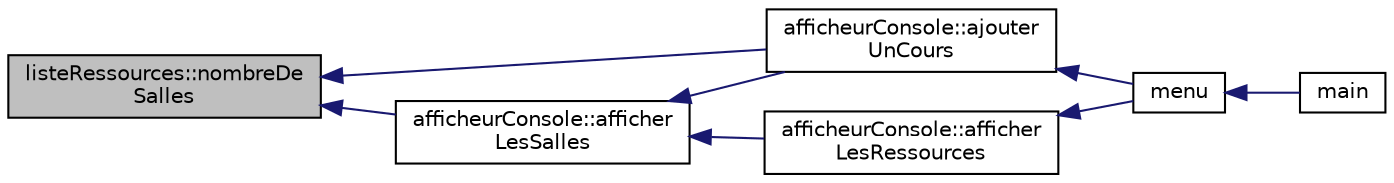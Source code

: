 digraph "listeRessources::nombreDeSalles"
{
  edge [fontname="Helvetica",fontsize="10",labelfontname="Helvetica",labelfontsize="10"];
  node [fontname="Helvetica",fontsize="10",shape=record];
  rankdir="LR";
  Node44 [label="listeRessources::nombreDe\lSalles",height=0.2,width=0.4,color="black", fillcolor="grey75", style="filled", fontcolor="black"];
  Node44 -> Node45 [dir="back",color="midnightblue",fontsize="10",style="solid",fontname="Helvetica"];
  Node45 [label="afficheurConsole::ajouter\lUnCours",height=0.2,width=0.4,color="black", fillcolor="white", style="filled",URL="$classafficheur_console.html#a49b72edf4baf8f7ec4898b61c48212fa"];
  Node45 -> Node46 [dir="back",color="midnightblue",fontsize="10",style="solid",fontname="Helvetica"];
  Node46 [label="menu",height=0.2,width=0.4,color="black", fillcolor="white", style="filled",URL="$main_8cpp.html#aaeb94d4bc6770f26e4bcfb2f9fcc9b15"];
  Node46 -> Node47 [dir="back",color="midnightblue",fontsize="10",style="solid",fontname="Helvetica"];
  Node47 [label="main",height=0.2,width=0.4,color="black", fillcolor="white", style="filled",URL="$main_8cpp.html#ae66f6b31b5ad750f1fe042a706a4e3d4"];
  Node44 -> Node48 [dir="back",color="midnightblue",fontsize="10",style="solid",fontname="Helvetica"];
  Node48 [label="afficheurConsole::afficher\lLesSalles",height=0.2,width=0.4,color="black", fillcolor="white", style="filled",URL="$classafficheur_console.html#a63019a39487a95a38e72113d799406d1"];
  Node48 -> Node45 [dir="back",color="midnightblue",fontsize="10",style="solid",fontname="Helvetica"];
  Node48 -> Node49 [dir="back",color="midnightblue",fontsize="10",style="solid",fontname="Helvetica"];
  Node49 [label="afficheurConsole::afficher\lLesRessources",height=0.2,width=0.4,color="black", fillcolor="white", style="filled",URL="$classafficheur_console.html#a88dc8bce2d36314f98b1ba21e8e9b214"];
  Node49 -> Node46 [dir="back",color="midnightblue",fontsize="10",style="solid",fontname="Helvetica"];
}
